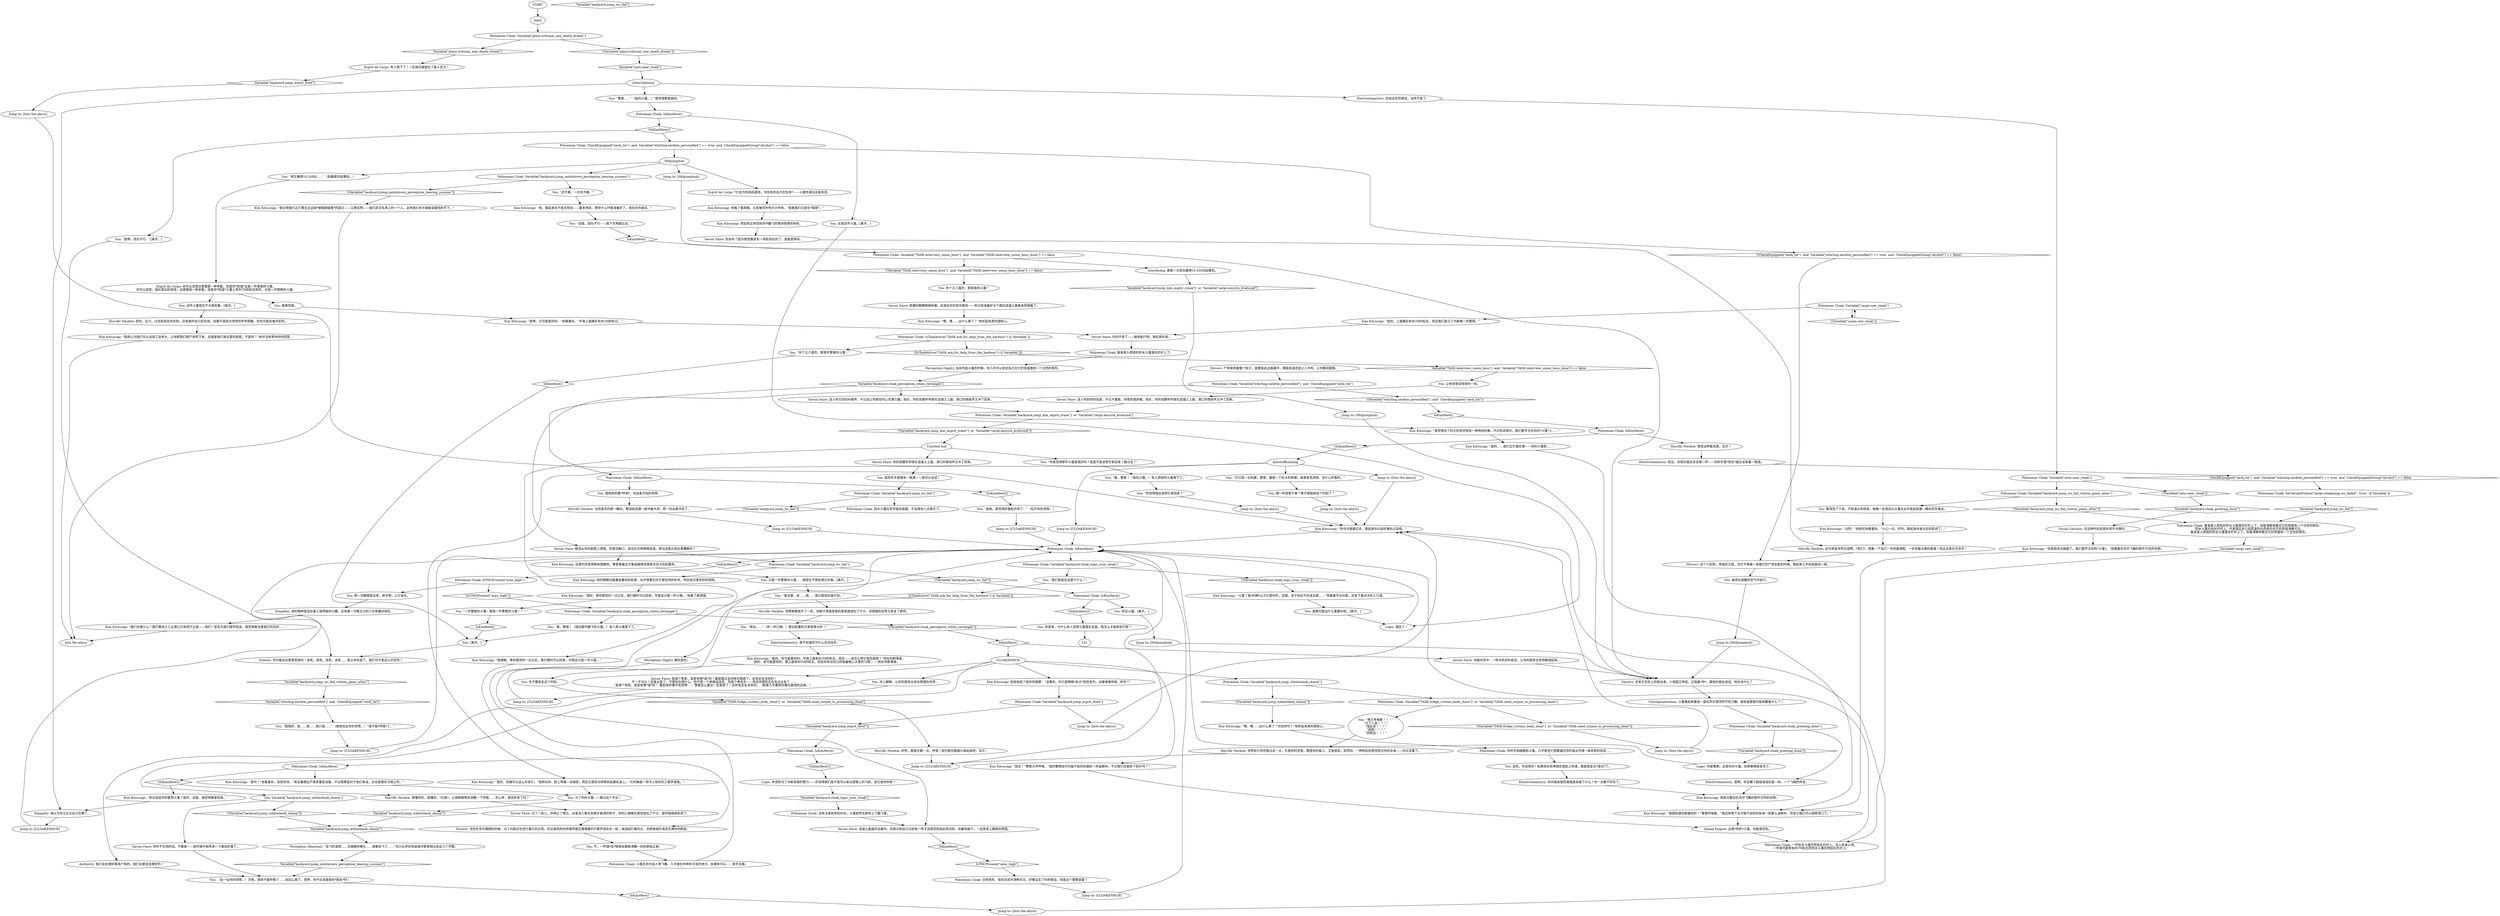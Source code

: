 # CONTAINERYARD / CLOAK JUMP
# You see a policeman-cloak -- jump to it. Get it. If you're above, to be precise! Otherwise, you can just pick it up or whatever.
# ==================================================
digraph G {
	  0 [label="START"];
	  1 [label="input"];
	  2 [label="You: “警督……”（指向斗篷。）“我觉得那是我的。”"];
	  3 [label="Policeman Cloak: Variable[\"plaza.tribunal_saw_death_dream\"]"];
	  4 [label="Variable[\"plaza.tribunal_saw_death_dream\"]", shape=diamond];
	  5 [label="!(Variable[\"plaza.tribunal_saw_death_dream\"])", shape=diamond];
	  6 [label="Shivers: 尸体俯视着整个院子，就算如此远离震中，那股恶臭还是让人作呕，让你眼泪盈眶。"];
	  7 [label="Jump to: [Into the abyss]"];
	  8 [label="Policeman Cloak: Variable[\"backyard.jump_kim_esprit_crane\"]  or  Variable[\"cargo.encyclo_kvalsund\"]"];
	  9 [label="Variable[\"backyard.jump_kim_esprit_crane\"]  or  Variable[\"cargo.encyclo_kvalsund\"]", shape=diamond];
	  10 [label="!(Variable[\"backyard.jump_kim_esprit_crane\"]  or  Variable[\"cargo.encyclo_kvalsund\"])", shape=diamond];
	  11 [label="Kim Kitsuragi: “我觉得这个巨大的老虎钳有一种特别的美。不过你说得对，我们要专注在你的*斗篷*上……”"];
	  12 [label="You: 喝一杯是想干嘛？那不就毁掉这个时刻了？"];
	  13 [label="Esprit de Corps: *它会为你挡风遮雨，为你舍弃自己的生命*——斗篷传递出这条信息。"];
	  14 [label="You: 该死。你说得对！如果现在有啤酒在我脸上喷涌，那就真是太*成功*了。"];
	  15 [label="You: “你真觉得那件斗篷是我的吗？我是不是该把它拿回来？跳过去？”"];
	  16 [label="You: 闭上眼睛，让你的感官去体会周围的世界。"];
	  17 [label="Jump to: [Midjumphub]"];
	  18 [label="Shivers: 这个小后院，坤诺的王国，当它不再被一具腐烂的尸体支配的时候，看起来几乎如田园诗一般。"];
	  19 [label="Horrific Necktie: 好吧，那就无聊一点，呼吸！因为那份甜蜜兴奋起来吧，宝贝！"];
	  20 [label="Horrific Necktie: 当你放手的那一瞬间，眼泪如浪潮一般冲破大坝，把一切全都冲走了。"];
	  21 [label="Empathy: 他的眼神里混杂着工程师般的兴趣，还有第一次看见马的六岁孩童的惊叹。"];
	  22 [label="You: 只是一件警察的斗篷……我现在不想处理它的事。[离开。]"];
	  23 [label="You: 这件斗篷现在不关我的事。[离开。]"];
	  24 [label="Savoir Faire: 没人听见你的叫喊声，不过这让你感觉内心充满力量。现在，你的双脚牢牢踩在混凝土上面，港口的喧闹声又冲了回来。"];
	  25 [label="Horrific Necktie: 领带会引导你度过这一关。它是你的灵兽，既是你的敌人，又是朋友。突然间，一种轻松的感觉掠过你的全身——你又没事了。"];
	  26 [label="Kim Kitsuragi: “我原以为我们可以去找工会老大，让他帮我们把尸体弄下来。这就是我们来这里的原因，不是吗？”他并没有等待你的回答。"];
	  27 [label="Perception (Sight): 确实是的。"];
	  28 [label="Logic: 考虑到马丁内斯有限的警力——你觉得我们是不是可以来点逻辑上的飞跃，说它是你的呢？"];
	  29 [label="Savoir Faire: 混凝土路面欢迎着你，你意识到自己已经有一阵子没感觉到如此地活跃、机敏和能干。一定是肾上腺素的原因。"];
	  30 [label="Jump to: [Midjumphub]"];
	  31 [label="You: （扯一扯你的领带。）天啦，我快不能呼吸了……别这么做了，领带，你不应该是我的*朋友*吗！"];
	  32 [label="Savoir Faire: 过了一会儿，你停止了啜泣。这里没人看见你刚才崩溃的样子，你的心情确实感觉放松了不少。是时候继续前进了。"];
	  33 [label="Kim Kitsuragi: “当然。”他担忧地看着你。“小心一点，好吗，看起来你差点拉伤肌肉了。”"];
	  34 [label="Policeman Cloak: Variable[\"TASK.interview_union_boss\"]  and  Variable[\"TASK.interview_union_boss_done\"] == false"];
	  35 [label="Variable[\"TASK.interview_union_boss\"]  and  Variable[\"TASK.interview_union_boss_done\"] == false", shape=diamond];
	  36 [label="!(Variable[\"TASK.interview_union_boss\"]  and  Variable[\"TASK.interview_union_boss_done\"] == false)", shape=diamond];
	  37 [label="Interfacing: 那是一台库瓦桑德10-20HK起重机。"];
	  38 [label="Kim Kitsuragi: “我们在做什么？我们离闯入工业港口只有咫尺之遥——他们一定会为我们提供信息。我觉得那也是我们的目的……”"];
	  39 [label="You: 你个王八蛋的，那是我的斗篷！"];
	  40 [label="Policeman Cloak: 没有注意到你的存在，斗篷依然无助地上下翻飞着。"];
	  41 [label="Policeman Cloak: IsTHCPresent(\"aces_high\")"];
	  42 [label="IsTHCPresent(\"aces_high\")", shape=diamond];
	  43 [label="!(IsTHCPresent(\"aces_high\"))", shape=diamond];
	  44 [label="You: 把一切都释放出来，放手吧，让它发生。"];
	  45 [label="Policeman Cloak: Variable[\"backyard.jump_wc_fail\"]"];
	  46 [label="Variable[\"backyard.jump_wc_fail\"]", shape=diamond];
	  47 [label="!(Variable[\"backyard.jump_wc_fail\"])", shape=diamond];
	  48 [label="Kim Kitsuragi: 他的眼睛勾画着起重机的轮廓，似乎想要记住它那宏伟的形状。然后他注意到你的视线。"];
	  49 [label="Savoir Faire: 没人听到你的话语，不过不要紧。你感觉很骄傲。现在，你的双脚牢牢踩在混凝土上面，港口的喧闹声又冲了回来。"];
	  50 [label="Kim Kitsuragi: “呃，看起来也不是太危险——最多两米。等你什么时候准备好了，我会在你身后。”"];
	  51 [label="You: 我猜可能没什么重要的吧。[离开。]"];
	  52 [label="You: “是啊，现在不行。”[离开。]"];
	  53 [label="Policeman Cloak: Variable[\"backyard.jump_whitecheck_chasm\"]"];
	  54 [label="Variable[\"backyard.jump_whitecheck_chasm\"]", shape=diamond];
	  55 [label="!(Variable[\"backyard.jump_whitecheck_chasm\"])", shape=diamond];
	  56 [label="Policeman Cloak: Variable[\"TASK.fridge_victims_body_done\"]  or  Variable[\"TASK.send_corpse_to_processing_done\"]"];
	  57 [label="Variable[\"TASK.fridge_victims_body_done\"]  or  Variable[\"TASK.send_corpse_to_processing_done\"]", shape=diamond];
	  58 [label="!(Variable[\"TASK.fridge_victims_body_done\"]  or  Variable[\"TASK.send_corpse_to_processing_done\"])", shape=diamond];
	  59 [label="You: “弗兰考格斯！！！”\n“为了人民！！！”\n“瑞瓦肖！！！”\n“扭矩！！！”\n“回收品！！！”"];
	  60 [label="Kim Kitsuragi: “单位发给你的警用斗篷？是的，没错，我觉得要拿回来。”"];
	  61 [label="Jump to: [Into the abyss]"];
	  62 [label="Horrific Necktie: 悲伤，压力，过去和现在的失败，还有做你自己的负担。如果不是因为领带的牢牢把握，你也可能会被冲走的。"];
	  63 [label="Jump to: [CLOAKENHUB]"];
	  64 [label="Horrific Necktie: 这可真是浑然天成啊，*哥们*。想象一下自己一手抓着酒瓶，一手夹着点燃的香烟！而且还是在半空中！"];
	  65 [label="Policeman Cloak: SetVariableValue(\"cargo.cloakjump_wc_failed\", true) --[[ Variable[ ]]"];
	  66 [label="Jump to: [CLOAKENHUB]"];
	  67 [label="Shivers: 当你在空中翱翔的时候，马丁内斯还在进行着它的日常。抗议者响亮的呼喊声跟交通堵塞的引擎声混杂在一起；海浪拍打着码头，浓密微咸的海风充满你的肺部。"];
	  68 [label="Kim Kitsuragi: “喂，喂……出什么事了？”他听起来真的很担心。"];
	  69 [label="Policeman Cloak: IsKimHere()"];
	  70 [label="IsKimHere()", shape=diamond];
	  71 [label="!(IsKimHere())", shape=diamond];
	  72 [label="Horrific Necktie: 感觉这种窒息感，宝贝！"];
	  73 [label="kimstuffhubbing"];
	  74 [label="Jump to: [Midjumphub]"];
	  75 [label="Kim Kitsuragi: 他再次看向在风中飞舞的那件可怜的衣物。"];
	  76 [label="Kim Kitsuragi: “是的……我们正忙着处理——你的斗篷呢……”"];
	  77 [label="Kim Kitsuragi: “很好。等你感觉好一点之后，我们随时可以回来。毕竟这只是一件斗篷。”他看了看周围。"];
	  78 [label="Jump to: [CLOAKENHUB]"];
	  79 [label="You: “一件警察的斗篷！那是一件警察的斗篷！！！”"];
	  80 [label="You: 看看四周。"];
	  81 [label="Kim Kitsuragi: “我去！”警督大声呼喊。“我的攀爬技巧可能不如你的跳跃一样迪斯科，不过我们还能来下前扑吗？”"];
	  82 [label="Policeman Cloak: 白色矩形，现在在风中清晰可见，好像证实了你的假设。但是这个警察是谁？"];
	  83 [label="Kim Kitsuragi: “斗篷？我*的确*认为它是你的，没错。至于你应不应该去拿……”他看着平台对面，还有下面冰冷的人行道。"];
	  84 [label="You: “看，警督！（指向斗篷。）有人把他的斗篷落下了。”"];
	  85 [label="Electrochemistry: 别说这些荒唐话，当然不是了。"];
	  86 [label="Jump to: [Into the abyss]"];
	  87 [label="Kim Kitsuragi: 他看了看周围，头发被风吹地沙沙作响。“或者我们只是在*探索*。”"];
	  88 [label="Into the abyss"];
	  89 [label="Kim Kitsuragi: “你也许能跳过去。看起来你以前好像玩过田径。”"];
	  90 [label="You: 先不要放走这个时刻。"];
	  91 [label="Policeman Cloak: Variable[\"backyard.jump_midshivers_perception_hearing_success\"]"];
	  92 [label="Variable[\"backyard.jump_midshivers_perception_hearing_success\"]", shape=diamond];
	  93 [label="!(Variable[\"backyard.jump_midshivers_perception_hearing_success\"])", shape=diamond];
	  94 [label="You: “还不赖，一点也不赖。”"];
	  95 [label="Horrific Necktie: 我懂你的，我懂你，*兄弟*。让我稍微帮你调整一下呼吸……怎么样，感觉好多了吗？"];
	  96 [label="You: “我很好，金……我……我只是……”（继续拉扯你的领带。）“我不能*呼吸*了。”"];
	  97 [label="Policeman Cloak: 你的手指碰触到斗篷，几乎感觉它想要通过你的指尖传递一条安慰的信息……"];
	  98 [label="Jump to: [Midjumphub]"];
	  99 [label="Policeman Cloak: 看来某人把他的防水斗篷落在栏杆上了。"];
	  100 [label="Logic: 你是警察。这是你的斗篷。别把事情搞复杂了。"];
	  101 [label="Jump to: [CLOAKENHUB]"];
	  102 [label="Savoir Faire: 你会吗？因为感觉像是有一块肌肉拉伤了。或者是两块。"];
	  103 [label="You: 有意思。为什么有人会把斗篷落在这里，我怎么才能拿到它呢？"];
	  104 [label="Policeman Cloak: CheckEquipped(\"neck_tie\")  and  Variable[\"whirling.necktie_personified\"] == true  and  CheckEquippedGroup(\"alcohol\") == false"];
	  105 [label="CheckEquipped(\"neck_tie\")  and  Variable[\"whirling.necktie_personified\"] == true  and  CheckEquippedGroup(\"alcohol\") == false", shape=diamond];
	  106 [label="!(CheckEquipped(\"neck_tie\")  and  Variable[\"whirling.necktie_personified\"] == true  and  CheckEquippedGroup(\"alcohol\") == false)", shape=diamond];
	  107 [label="Midjumphub"];
	  108 [label="Shivers: 还有它实际上的统治者，小鬼国王坤诺，正指着*你*，跟他的朋友说话。他在说什么？"];
	  109 [label="You: 继续在咸腥的空气中航行。"];
	  110 [label="You: “库瓦桑德10-20HK……”（指着那台起重机。）"];
	  111 [label="You: “它只是一台机器，警督。像是一个巨大的铁锤，或者是老虎钳。没什么好看的。”"];
	  112 [label="Kim Kitsuragi: “是的，的确可以这么形容它。”他转向你，脸上带着一丝微笑，然后又把目光转移到起重机身上。“它的确是一项令人惊叹的工程学成就。”"];
	  113 [label="Electrochemistry: 真不知道你为什么还没动手。"];
	  114 [label="Policeman Cloak: Variable[\"backyard.jump_wc_fail\"]"];
	  115 [label="Variable[\"backyard.jump_wc_fail\"]", shape=diamond];
	  116 [label="!(Variable[\"backyard.jump_wc_fail\"])", shape=diamond];
	  117 [label="Policeman Cloak: 防水斗篷在风中独自摇摆。不会再有人去管它了。"];
	  118 [label="Esprit de Corps: 有人倒下了！一名骑兵被留在了敌人后方！"];
	  119 [label="Perception (Sight): 当风吹起斗篷的时候，你几乎可以肯定自己在它的背面看到一个白色的矩形。"];
	  120 [label="Policeman Cloak: IsKimHere()"];
	  121 [label="IsKimHere()", shape=diamond];
	  122 [label="!(IsKimHere())", shape=diamond];
	  123 [label="Policeman Cloak: IsKimHere()"];
	  124 [label="IsKimHere()", shape=diamond];
	  125 [label="!(IsKimHere())", shape=diamond];
	  126 [label="Kim Kitsuragi: “是吗？”他看着你，有些惊讶。“库瓦桑德出产很多重型设备，不过就算是对于他们来说，这也是很叹为观止的。”"];
	  127 [label="Esprit de Corps: 你可以发誓这更像是一种本能，但是你*知道*这是一件警察的斗篷。\n你可以发誓，相比真切的视觉，这更像是一种本能，但是你*知道*斗篷上有RCM的标志矩形。这是一件警察的斗篷。"];
	  128 [label="Jump to: [Into the abyss]"];
	  129 [label="Logic: 搞定了！"];
	  130 [label="Savoir Faire: 紧绷的脚踝微微刺痛，血液在你的耳中轰鸣——你已经准备好与下面的混凝土路面亲密接触了。"];
	  131 [label="Authority: 我们会处理好那具尸体的。我们全都会处理好的！"];
	  132 [label="Policeman Cloak: Variable[\"whirling.necktie_personified\"]  and  CheckEquipped(\"neck_tie\")"];
	  133 [label="Variable[\"whirling.necktie_personified\"]  and  CheckEquipped(\"neck_tie\")", shape=diamond];
	  134 [label="!(Variable[\"whirling.necktie_personified\"]  and  CheckEquipped(\"neck_tie\"))", shape=diamond];
	  135 [label="Savoir Faire: 眼泪从你的脸颊上滑落。你捂住胸口，语无伦次地喃喃自语。情况还能比现在更糟糕吗？"];
	  136 [label="Electrochemistry: 而且，你现在就应该去喝一杯——你的手里*现在*就应该拿着一瓶酒。"];
	  137 [label="You: 不，一杯酒*会*毁掉这极致清醒一刻的原始之美。"];
	  138 [label="Kim Kitsuragi: “我理解。等你感觉好一点之后，我们随时可以回来。毕竟这只是一件斗篷。”"];
	  139 [label="Horrific Necktie: 领带稍微放开了一些，你脖子周围恶意的紧扼感放松了不少。你周围的世界又恢复了颜色。"];
	  140 [label="Policeman Cloak: Variable[\"backyard.jump_esprit_fired\"]"];
	  141 [label="Variable[\"backyard.jump_esprit_fired\"]", shape=diamond];
	  142 [label="!(Variable[\"backyard.jump_esprit_fired\"])", shape=diamond];
	  143 [label="Jump to: [Into the abyss]"];
	  144 [label="Volition: 你可能会在那里死掉的！该死，该死，该死，该死……我让你失望了。我们可不是这么约定的！"];
	  145 [label="Policeman Cloak: IsKimHere()"];
	  146 [label="IsKimHere()", shape=diamond];
	  147 [label="!(IsKimHere())", shape=diamond];
	  148 [label="You: 抓住斗篷。[离开。]"];
	  149 [label="Empathy: 他以为你又忘记自己在哪了。"];
	  150 [label="Kim Kitsuragi: 然后他又转回到风中翻飞的那块悲惨的布料。"];
	  151 [label="Untitled hub"];
	  152 [label="Policeman Cloak: Variable[\"auto.near_cloak\"]"];
	  153 [label="Variable[\"auto.near_cloak\"]", shape=diamond];
	  154 [label="!(Variable[\"auto.near_cloak\"])", shape=diamond];
	  155 [label="Policeman Cloak: Variable[\"backyard.jump_wc_fail_voliton_panic_attac\"]"];
	  156 [label="Variable[\"backyard.jump_wc_fail_voliton_panic_attac\"]", shape=diamond];
	  157 [label="!(Variable[\"backyard.jump_wc_fail_voliton_panic_attac\"])", shape=diamond];
	  158 [label="You: 眼泪流了下来。不知道从何而来。就像一支游击队从灌木丛中发起突袭，瞬间将你淹没。"];
	  159 [label="You: “谢谢，我觉得好像起作用了。”（松开你的领带。）"];
	  160 [label="You: “我去……”（吹一声口哨。）那台起重机可真是够大的！”"];
	  161 [label="Jump to: [CLOAKENHUB]"];
	  162 [label="Kim Kitsuragi: “我就知道你能做到的！”警督呼喊着。“我这样爬下去可能不如你的纵身一跃那么迪斯科，但至少我们可以探索港口了。”"];
	  163 [label="Policeman Cloak: Variable[\"backyard.cloak_perception_white_rectangle\"]"];
	  164 [label="Variable[\"backyard.cloak_perception_white_rectangle\"]", shape=diamond];
	  165 [label="!(Variable[\"backyard.cloak_perception_white_rectangle\"])", shape=diamond];
	  166 [label="You: “看，警督！（指向那件翻飞的斗篷。）有人把斗篷落下了。”"];
	  167 [label="CLOAKENHUB"];
	  168 [label="Policeman Cloak: IsKimHere()"];
	  169 [label="IsKimHere()", shape=diamond];
	  170 [label="!(IsKimHere())", shape=diamond];
	  171 [label="Policeman Cloak: Variable[\"backyard.cloak_logic_your_cloak\"]"];
	  172 [label="Variable[\"backyard.cloak_logic_your_cloak\"]", shape=diamond];
	  173 [label="!(Variable[\"backyard.cloak_logic_your_cloak\"])", shape=diamond];
	  174 [label="You: “我们到底在这里干什么？”"];
	  175 [label="Savoir Faire: 我滴个乖乖，真是有够*高*的！要是跳过去你绝对是疯了。这肯定会没命的！\n不！不可以！还是太高了。不管你在想什么，你不是一个体操运动员，你是个拳击手——而且你爬的实在有点太高了……\n我滴个乖乖，真是有够*高*的！‘看起来好像不危险啊……’警督这么建议一定是疯了！这样肯定会没命的。（眩晕几乎要把你推向崩溃的边缘。）"];
	  176 [label="Kim Kitsuragi: “喂，喂……出什么事了？你还好吗？”他听起来真的很担心。"];
	  177 [label="Jump to: [Into the abyss]"];
	  178 [label="You: “我没事，金……我……我只是现在做不到。”"];
	  179 [label="Policeman Cloak: IsTaskActive(\"TASK.ask_for_help_from_the_harbour\")--[[ Variable[ ]]"];
	  180 [label="IsTaskActive(\"TASK.ask_for_help_from_the_harbour\")--[[ Variable[ ]]", shape=diamond];
	  181 [label="!(IsTaskActive(\"TASK.ask_for_help_from_the_harbour\")--[[ Variable[ ]])", shape=diamond];
	  182 [label="You: “你个王八蛋的，那是件警察的斗篷！”"];
	  183 [label="Policeman Cloak: IsKimHere()"];
	  184 [label="IsKimHere()", shape=diamond];
	  185 [label="!(IsKimHere())", shape=diamond];
	  186 [label="You: 我他妈的要*呼吸*，你这条可怕的领带。"];
	  187 [label="Kim Kitsuragi: 这里的风变得很有侵略性。警督看着远方集装箱堆场里那台巨大的起重机。"];
	  188 [label="Kim Kitsuragi: “是啊，它可能是你的。”他看着你。“毕竟上面确实有RCM的标记。”"];
	  189 [label="You: “你觉得我应该把它拿回来？”"];
	  190 [label="Savoir Faire: 时间不多了——继续航行吧，稍后再庆祝。"];
	  191 [label="Kim Kitsuragi: “但是我有点跑题了。我们要专注你的*斗篷*。”他看着在风中飞舞的那件可怜的衣物。"];
	  192 [label="You: 为了你的斗篷——跳过这个平台！"];
	  193 [label="You: Variable[\"backyard.jump_whitecheck_chasm\"]"];
	  194 [label="Variable[\"backyard.jump_whitecheck_chasm\"]", shape=diamond];
	  195 [label="!(Variable[\"backyard.jump_whitecheck_chasm\"])", shape=diamond];
	  196 [label="Savoir Faire: 你听不见他的话。不要紧——是时候开始考虑一下着陆的事了。"];
	  197 [label="Kim Kitsuragi: “我记得我们正打算去见这座*被围困城堡*的国王——艾弗拉特——我们走访名单上的一个人。这样我们也许就能说服他的手下。”"];
	  198 [label="You: 让他享受这惊奇的一刻。"];
	  199 [label="Jump to: [Into the abyss]"];
	  200 [label="You: 我现在手里就有一瓶酒——我可以试试！"];
	  201 [label="Savoir Faire: 你的双脚牢牢踩在混凝土上面，港口的喧闹声又冲了回来。"];
	  202 [label="Inland Empire: 这是*你的*斗篷。你能感觉到。"];
	  203 [label="Policeman Cloak: Variable[\"cargo.saw_cloak\"]"];
	  204 [label="Variable[\"cargo.saw_cloak\"]", shape=diamond];
	  205 [label="!(Variable[\"cargo.saw_cloak\"])", shape=diamond];
	  206 [label="Kim Kitsuragi: “是的。上面确实有RCM的标志。而且我们是马丁内斯唯一的警探。”"];
	  207 [label="Policeman Cloak: IsKimHere()"];
	  208 [label="IsKimHere()", shape=diamond];
	  209 [label="!(IsKimHere())", shape=diamond];
	  210 [label="You: 无视这件斗篷。[离开。]"];
	  211 [label="Savoir Faire: 你跳向空中，一阵冷风将你吞没，让你的感官也变得敏锐起来。"];
	  212 [label="Perception (Hearing): “会飞的混球……长翅膀的猪头……屎都会飞了……”风只从伊苏林迪海洋那里捎过来这几个字眼。"];
	  213 [label="Conceptualization: 斗篷看起来像是一袋在风中漂浮的巧克力糖。谁知道里面可能隐藏着什么？！"];
	  214 [label="You: “没错，现在不行——我下次再跳过去。”"];
	  215 [label="Policeman Cloak: 看来某人把他的防水斗篷落在栏杆上了。你能清晰地看见它的背面有一个白色的矩形。\n防水斗篷还挂在栏杆上。代表瑞瓦肖公民武装的白色矩形在它的背面清晰可见。\n看来某人把他的防水斗篷落在栏杆上了。你能清晰地看见它的背面有一个白色的矩形。"];
	  216 [label="othersideintro"];
	  217 [label="Policeman Cloak: 一件防水斗篷仍然挂在栏杆上。没人前来认领。\n一件很可能带有RCM标志的防水斗篷仍然挂在栏杆上。"];
	  218 [label="Visual Calculus: 在这种时刻会是非常不合理的。"];
	  219 [label="Kim Kitsuragi: “是的，有可能是你的。毕竟上面有RCM的标志。现在——该怎么把它拿回来呢？”他在判断落差。\n“是的，有可能是你的。那上面有RCM的标志，而且你有对自己的装备粗心大意的习惯——”他在判断落差。"];
	  220 [label="You: [离开。]"];
	  221 [label="Kim Kitsuragi: 他轻轻摇了摇你的肩膀：“没事的，你只是稍微*有点*惊恐发作。试着慢慢呼吸，好吗？”"];
	  222 [label="Jump to: [CLOAKENHUB]"];
	  223 [label="Jump to: [CLOAKENHUB]"];
	  224 [label="Jump to: [CLOAKENHUB]"];
	  225 [label="Policeman Cloak: Variable[\"backyard.cloak_greeting_done\"]"];
	  226 [label="Variable[\"backyard.cloak_greeting_done\"]", shape=diamond];
	  227 [label="!(Variable[\"backyard.cloak_greeting_done\"])", shape=diamond];
	  228 [label="Electrochemistry: 是啊。你会像个超级摇滚巨星一样。一个飞翔的传说。"];
	  229 [label="Electrochemistry: 你对我亲爱的酒鬼朋友做了什么？你一点都不好玩了。"];
	  230 [label="Policeman Cloak: 斗篷在风中动人地飞舞。几乎就在你伸手可及的地方，如果你可以……放手去做。"];
	  0 -> 1
	  1 -> 3
	  2 -> 207
	  3 -> 4
	  3 -> 5
	  4 -> 118
	  5 -> 153
	  6 -> 132
	  7 -> 89
	  8 -> 10
	  8 -> 11
	  9 -> 74
	  10 -> 151
	  11 -> 76
	  12 -> 86
	  13 -> 87
	  14 -> 229
	  15 -> 84
	  16 -> 131
	  17 -> 108
	  18 -> 109
	  19 -> 223
	  20 -> 63
	  21 -> 38
	  22 -> 178
	  23 -> 62
	  24 -> 8
	  25 -> 223
	  26 -> 88
	  27 -> 29
	  28 -> 172
	  29 -> 124
	  30 -> 108
	  31 -> 70
	  32 -> 67
	  33 -> 64
	  34 -> 36
	  34 -> 37
	  35 -> 198
	  36 -> 39
	  37 -> 9
	  38 -> 88
	  39 -> 130
	  40 -> 29
	  41 -> 43
	  41 -> 44
	  42 -> 82
	  43 -> 163
	  44 -> 21
	  45 -> 48
	  45 -> 47
	  46 -> 215
	  47 -> 145
	  48 -> 77
	  49 -> 8
	  50 -> 214
	  51 -> 129
	  52 -> 144
	  53 -> 56
	  53 -> 55
	  54 -> 212
	  55 -> 176
	  56 -> 58
	  56 -> 59
	  57 -> 19
	  58 -> 7
	  59 -> 25
	  60 -> 149
	  61 -> 89
	  62 -> 26
	  63 -> 168
	  64 -> 18
	  65 -> 46
	  66 -> 168
	  67 -> 137
	  68 -> 179
	  69 -> 72
	  69 -> 71
	  70 -> 177
	  71 -> 73
	  72 -> 136
	  73 -> 112
	  73 -> 161
	  73 -> 199
	  73 -> 111
	  74 -> 108
	  75 -> 162
	  76 -> 162
	  77 -> 79
	  78 -> 168
	  79 -> 169
	  80 -> 188
	  81 -> 202
	  82 -> 101
	  83 -> 51
	  84 -> 189
	  85 -> 152
	  86 -> 89
	  87 -> 150
	  89 -> 168
	  90 -> 57
	  91 -> 93
	  91 -> 94
	  92 -> 31
	  93 -> 197
	  94 -> 50
	  95 -> 32
	  96 -> 222
	  97 -> 14
	  98 -> 108
	  99 -> 119
	  100 -> 168
	  101 -> 168
	  102 -> 64
	  103 -> 231
	  104 -> 106
	  104 -> 107
	  105 -> 65
	  106 -> 18
	  107 -> 17
	  107 -> 91
	  107 -> 13
	  107 -> 110
	  108 -> 213
	  109 -> 30
	  110 -> 127
	  111 -> 12
	  112 -> 192
	  113 -> 219
	  114 -> 116
	  114 -> 117
	  118 -> 141
	  119 -> 164
	  120 -> 122
	  120 -> 123
	  121 -> 220
	  122 -> 28
	  123 -> 125
	  123 -> 126
	  124 -> 42
	  125 -> 60
	  125 -> 95
	  126 -> 192
	  127 -> 80
	  127 -> 23
	  128 -> 89
	  129 -> 168
	  130 -> 68
	  131 -> 31
	  132 -> 134
	  132 -> 135
	  133 -> 96
	  134 -> 184
	  135 -> 187
	  135 -> 45
	  136 -> 105
	  137 -> 230
	  138 -> 67
	  139 -> 160
	  140 -> 142
	  140 -> 143
	  141 -> 128
	  142 -> 120
	  143 -> 89
	  144 -> 156
	  145 -> 147
	  145 -> 148
	  146 -> 34
	  147 -> 103
	  148 -> 98
	  149 -> 224
	  150 -> 102
	  151 -> 201
	  151 -> 138
	  151 -> 15
	  152 -> 154
	  152 -> 155
	  153 -> 216
	  154 -> 226
	  155 -> 157
	  155 -> 158
	  156 -> 133
	  157 -> 215
	  158 -> 33
	  159 -> 78
	  160 -> 113
	  161 -> 168
	  162 -> 202
	  163 -> 165
	  163 -> 166
	  164 -> 24
	  164 -> 183
	  165 -> 208
	  166 -> 220
	  167 -> 193
	  167 -> 175
	  167 -> 16
	  167 -> 81
	  167 -> 53
	  167 -> 221
	  168 -> 170
	  168 -> 171
	  169 -> 220
	  170 -> 41
	  171 -> 173
	  171 -> 174
	  172 -> 40
	  173 -> 83
	  174 -> 180
	  175 -> 66
	  176 -> 97
	  177 -> 89
	  178 -> 139
	  179 -> 181
	  179 -> 182
	  180 -> 27
	  181 -> 35
	  182 -> 121
	  183 -> 185
	  183 -> 186
	  184 -> 69
	  185 -> 159
	  186 -> 20
	  187 -> 22
	  188 -> 190
	  189 -> 61
	  190 -> 99
	  191 -> 162
	  192 -> 194
	  193 -> 195
	  193 -> 196
	  194 -> 54
	  195 -> 54
	  196 -> 31
	  197 -> 88
	  198 -> 49
	  199 -> 89
	  200 -> 114
	  201 -> 200
	  202 -> 217
	  203 -> 205
	  203 -> 206
	  204 -> 217
	  205 -> 203
	  206 -> 190
	  207 -> 209
	  207 -> 210
	  208 -> 211
	  208 -> 167
	  209 -> 104
	  209 -> 52
	  210 -> 129
	  211 -> 108
	  212 -> 92
	  213 -> 225
	  214 -> 146
	  215 -> 204
	  216 -> 2
	  216 -> 85
	  216 -> 149
	  217 -> 168
	  218 -> 191
	  219 -> 90
	  220 -> 144
	  221 -> 140
	  222 -> 168
	  223 -> 168
	  224 -> 168
	  225 -> 227
	  225 -> 228
	  226 -> 218
	  227 -> 100
	  228 -> 75
	  229 -> 75
	  230 -> 168
}


